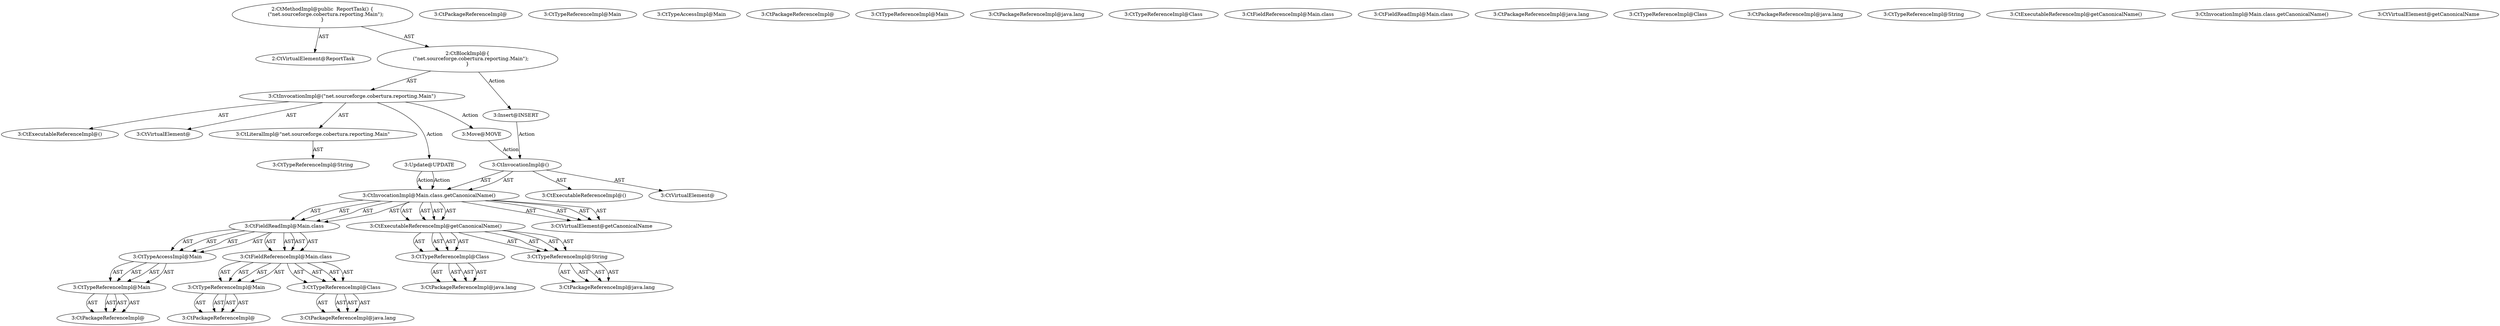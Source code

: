 digraph "ReportTask#?" {
0 [label="2:CtVirtualElement@ReportTask" shape=ellipse]
1 [label="3:CtExecutableReferenceImpl@()" shape=ellipse]
2 [label="3:CtVirtualElement@" shape=ellipse]
3 [label="3:CtLiteralImpl@\"net.sourceforge.cobertura.reporting.Main\"" shape=ellipse]
4 [label="3:CtTypeReferenceImpl@String" shape=ellipse]
5 [label="3:CtInvocationImpl@(\"net.sourceforge.cobertura.reporting.Main\")" shape=ellipse]
6 [label="2:CtBlockImpl@\{
    (\"net.sourceforge.cobertura.reporting.Main\");
\}" shape=ellipse]
7 [label="2:CtMethodImpl@public  ReportTask() \{
    (\"net.sourceforge.cobertura.reporting.Main\");
\}" shape=ellipse]
8 [label="3:Update@UPDATE" shape=ellipse]
9 [label="3:CtPackageReferenceImpl@" shape=ellipse]
10 [label="3:CtTypeReferenceImpl@Main" shape=ellipse]
11 [label="3:CtTypeAccessImpl@Main" shape=ellipse]
12 [label="3:CtPackageReferenceImpl@" shape=ellipse]
13 [label="3:CtTypeReferenceImpl@Main" shape=ellipse]
14 [label="3:CtPackageReferenceImpl@java.lang" shape=ellipse]
15 [label="3:CtTypeReferenceImpl@Class" shape=ellipse]
16 [label="3:CtFieldReferenceImpl@Main.class" shape=ellipse]
17 [label="3:CtFieldReadImpl@Main.class" shape=ellipse]
18 [label="3:CtPackageReferenceImpl@java.lang" shape=ellipse]
19 [label="3:CtTypeReferenceImpl@Class" shape=ellipse]
20 [label="3:CtPackageReferenceImpl@java.lang" shape=ellipse]
21 [label="3:CtTypeReferenceImpl@String" shape=ellipse]
22 [label="3:CtExecutableReferenceImpl@getCanonicalName()" shape=ellipse]
23 [label="3:CtInvocationImpl@Main.class.getCanonicalName()" shape=ellipse]
24 [label="3:CtVirtualElement@getCanonicalName" shape=ellipse]
25 [label="3:Insert@INSERT" shape=ellipse]
26 [label="3:CtExecutableReferenceImpl@()" shape=ellipse]
27 [label="3:CtPackageReferenceImpl@" shape=ellipse]
28 [label="3:CtTypeReferenceImpl@Main" shape=ellipse]
29 [label="3:CtTypeAccessImpl@Main" shape=ellipse]
30 [label="3:CtPackageReferenceImpl@" shape=ellipse]
31 [label="3:CtTypeReferenceImpl@Main" shape=ellipse]
32 [label="3:CtPackageReferenceImpl@java.lang" shape=ellipse]
33 [label="3:CtTypeReferenceImpl@Class" shape=ellipse]
34 [label="3:CtFieldReferenceImpl@Main.class" shape=ellipse]
35 [label="3:CtFieldReadImpl@Main.class" shape=ellipse]
36 [label="3:CtPackageReferenceImpl@java.lang" shape=ellipse]
37 [label="3:CtTypeReferenceImpl@Class" shape=ellipse]
38 [label="3:CtPackageReferenceImpl@java.lang" shape=ellipse]
39 [label="3:CtTypeReferenceImpl@String" shape=ellipse]
40 [label="3:CtExecutableReferenceImpl@getCanonicalName()" shape=ellipse]
41 [label="3:CtInvocationImpl@Main.class.getCanonicalName()" shape=ellipse]
42 [label="3:CtVirtualElement@getCanonicalName" shape=ellipse]
43 [label="3:CtInvocationImpl@()" shape=ellipse]
44 [label="3:CtVirtualElement@" shape=ellipse]
45 [label="3:Move@MOVE" shape=ellipse]
3 -> 4 [label="AST"];
5 -> 2 [label="AST"];
5 -> 1 [label="AST"];
5 -> 3 [label="AST"];
5 -> 8 [label="Action"];
5 -> 45 [label="Action"];
6 -> 5 [label="AST"];
6 -> 25 [label="Action"];
7 -> 0 [label="AST"];
7 -> 6 [label="AST"];
8 -> 41 [label="Action"];
8 -> 41 [label="Action"];
28 -> 27 [label="AST"];
28 -> 27 [label="AST"];
29 -> 28 [label="AST"];
29 -> 28 [label="AST"];
31 -> 30 [label="AST"];
31 -> 30 [label="AST"];
33 -> 32 [label="AST"];
33 -> 32 [label="AST"];
34 -> 31 [label="AST"];
34 -> 31 [label="AST"];
34 -> 33 [label="AST"];
34 -> 33 [label="AST"];
35 -> 29 [label="AST"];
35 -> 29 [label="AST"];
35 -> 34 [label="AST"];
35 -> 34 [label="AST"];
37 -> 36 [label="AST"];
37 -> 36 [label="AST"];
39 -> 38 [label="AST"];
39 -> 38 [label="AST"];
40 -> 37 [label="AST"];
40 -> 37 [label="AST"];
40 -> 39 [label="AST"];
40 -> 39 [label="AST"];
41 -> 42 [label="AST"];
41 -> 42 [label="AST"];
41 -> 35 [label="AST"];
41 -> 35 [label="AST"];
41 -> 40 [label="AST"];
41 -> 40 [label="AST"];
25 -> 43 [label="Action"];
28 -> 27 [label="AST"];
28 -> 27 [label="AST"];
29 -> 28 [label="AST"];
29 -> 28 [label="AST"];
31 -> 30 [label="AST"];
31 -> 30 [label="AST"];
33 -> 32 [label="AST"];
33 -> 32 [label="AST"];
34 -> 31 [label="AST"];
34 -> 31 [label="AST"];
34 -> 33 [label="AST"];
34 -> 33 [label="AST"];
35 -> 29 [label="AST"];
35 -> 29 [label="AST"];
35 -> 34 [label="AST"];
35 -> 34 [label="AST"];
37 -> 36 [label="AST"];
37 -> 36 [label="AST"];
39 -> 38 [label="AST"];
39 -> 38 [label="AST"];
40 -> 37 [label="AST"];
40 -> 37 [label="AST"];
40 -> 39 [label="AST"];
40 -> 39 [label="AST"];
41 -> 42 [label="AST"];
41 -> 42 [label="AST"];
41 -> 35 [label="AST"];
41 -> 35 [label="AST"];
41 -> 40 [label="AST"];
41 -> 40 [label="AST"];
43 -> 44 [label="AST"];
43 -> 26 [label="AST"];
43 -> 41 [label="AST"];
43 -> 41 [label="AST"];
45 -> 43 [label="Action"];
}